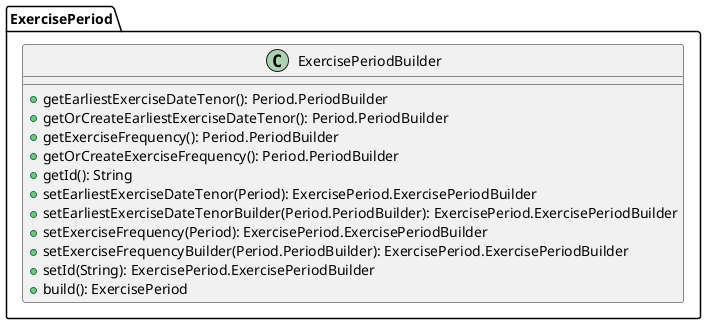@startuml

    class ExercisePeriod.ExercisePeriodBuilder [[ExercisePeriod.ExercisePeriodBuilder.html]] {
        +getEarliestExerciseDateTenor(): Period.PeriodBuilder
        +getOrCreateEarliestExerciseDateTenor(): Period.PeriodBuilder
        +getExerciseFrequency(): Period.PeriodBuilder
        +getOrCreateExerciseFrequency(): Period.PeriodBuilder
        +getId(): String
        +setEarliestExerciseDateTenor(Period): ExercisePeriod.ExercisePeriodBuilder
        +setEarliestExerciseDateTenorBuilder(Period.PeriodBuilder): ExercisePeriod.ExercisePeriodBuilder
        +setExerciseFrequency(Period): ExercisePeriod.ExercisePeriodBuilder
        +setExerciseFrequencyBuilder(Period.PeriodBuilder): ExercisePeriod.ExercisePeriodBuilder
        +setId(String): ExercisePeriod.ExercisePeriodBuilder
        +build(): ExercisePeriod
    }

@enduml
